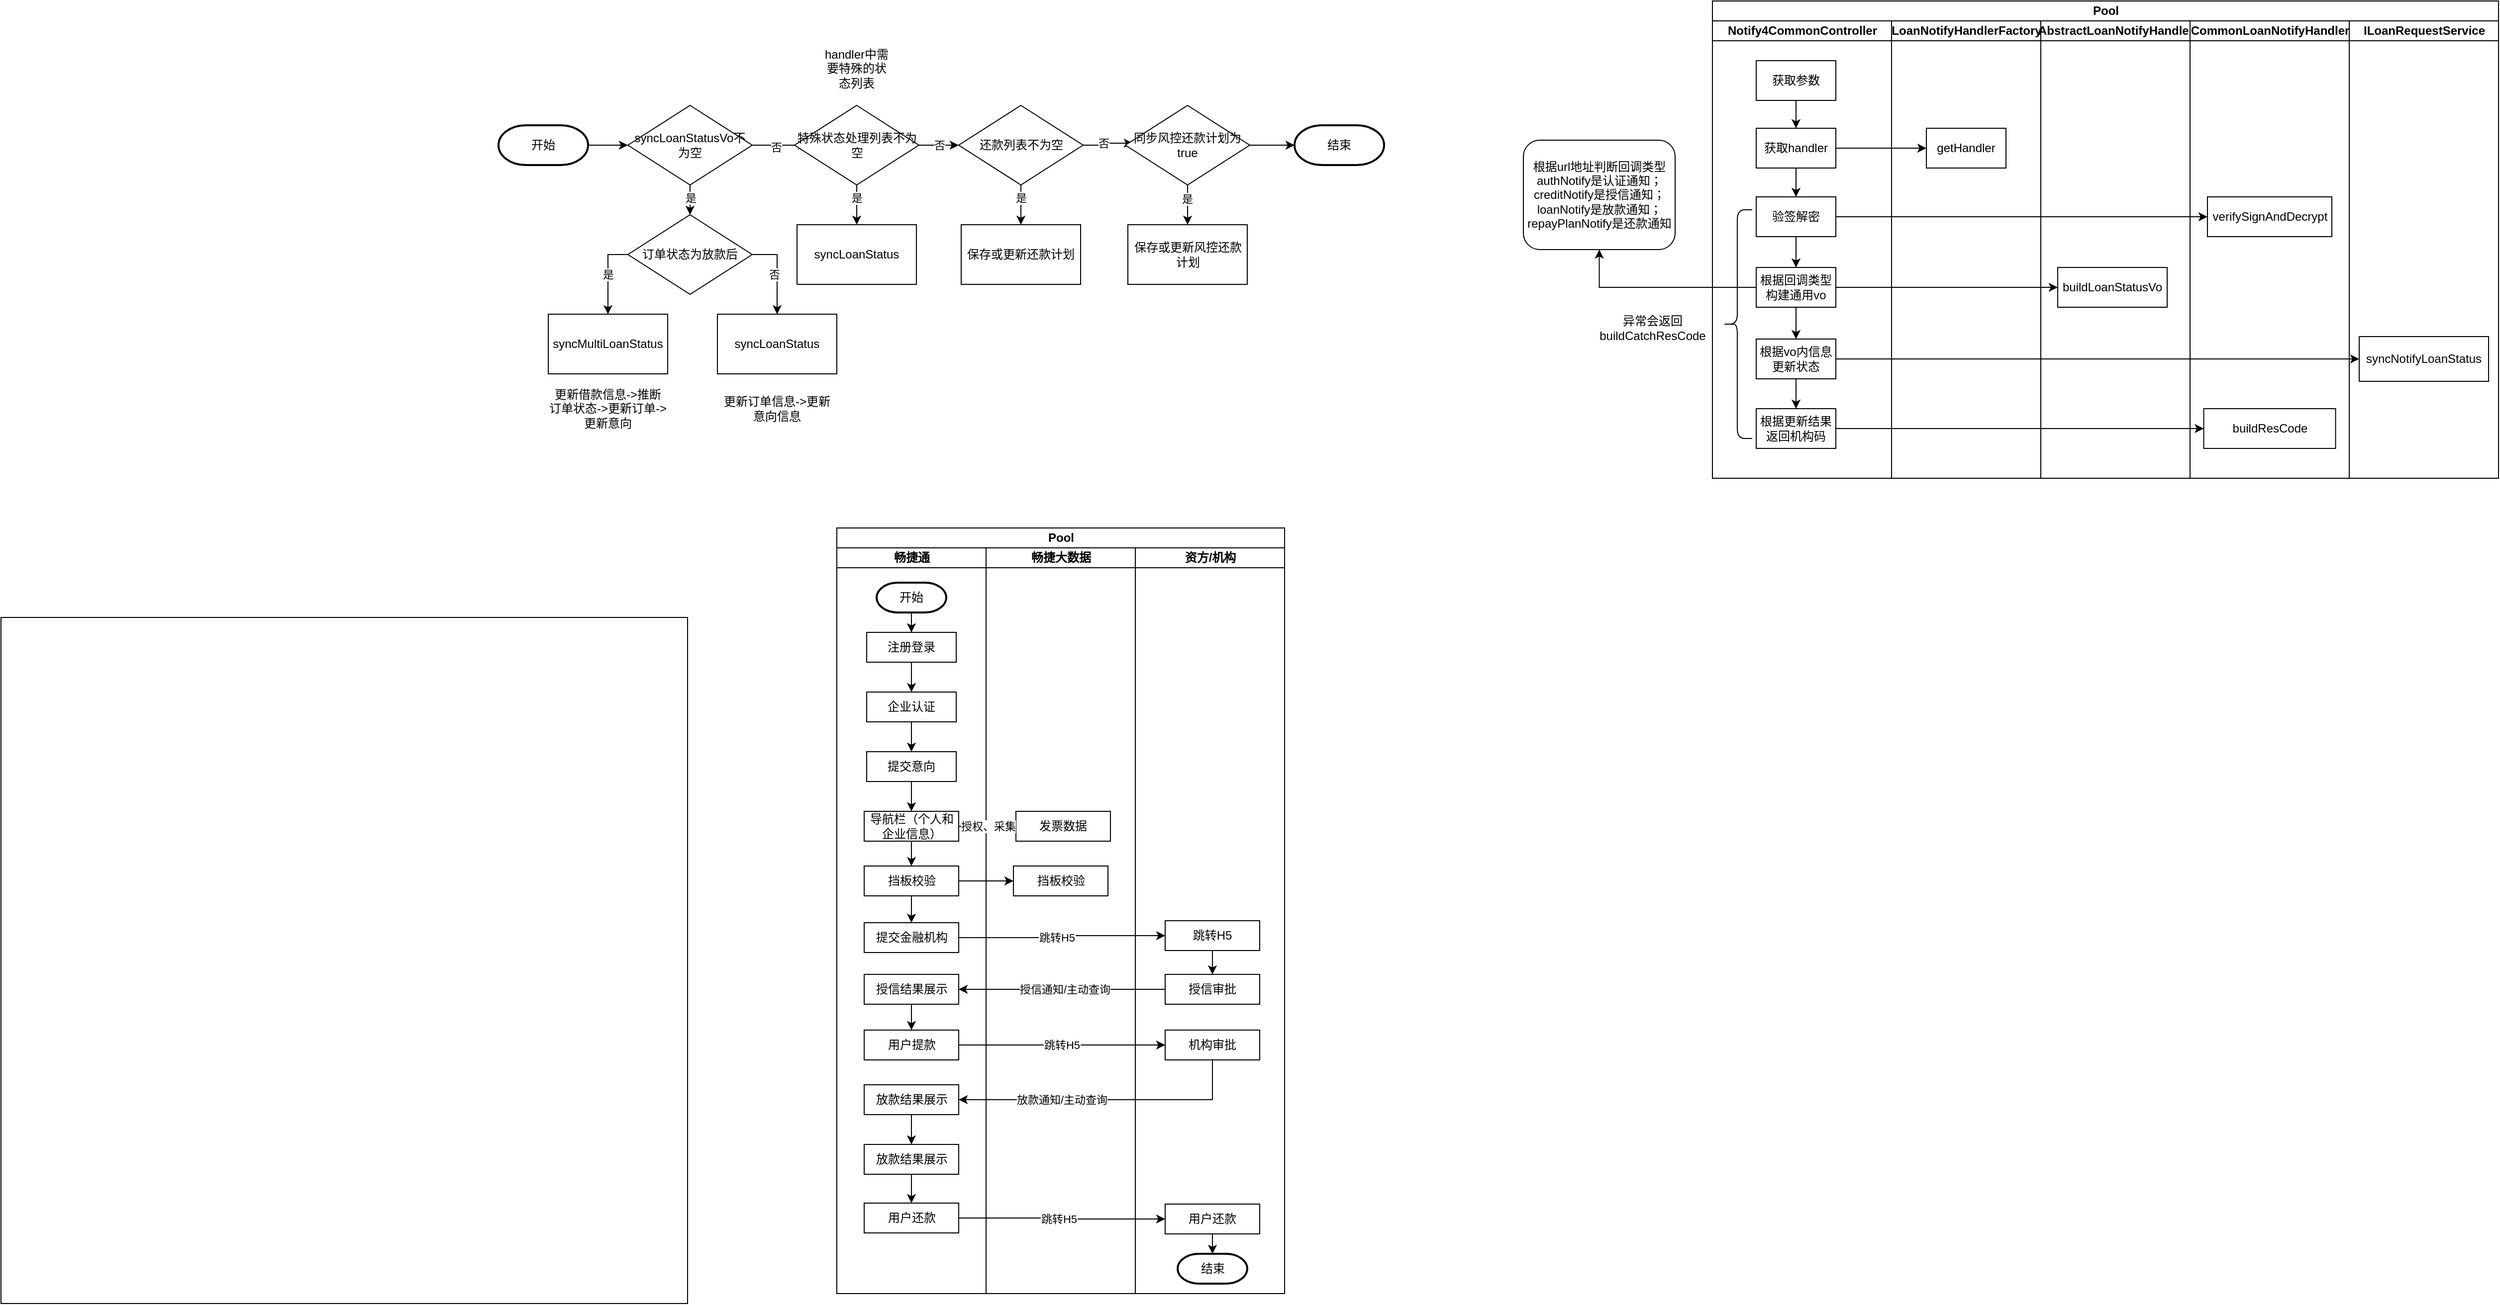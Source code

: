 <mxfile version="21.6.1" type="github">
  <diagram name="第 1 页" id="fXx2ZxRDhEUlP5MeCbJL">
    <mxGraphModel dx="3310" dy="948" grid="1" gridSize="10" guides="1" tooltips="1" connect="1" arrows="1" fold="1" page="1" pageScale="1" pageWidth="827" pageHeight="1169" math="0" shadow="0">
      <root>
        <mxCell id="0" />
        <mxCell id="1" parent="0" />
        <mxCell id="UiT3P8jMVZMeX-XvBNfT-17" value="Pool" style="swimlane;childLayout=stackLayout;resizeParent=1;resizeParentMax=0;startSize=20;html=1;" parent="1" vertex="1">
          <mxGeometry x="370.0" y="60" width="790" height="480" as="geometry" />
        </mxCell>
        <mxCell id="UiT3P8jMVZMeX-XvBNfT-18" value="&lt;div&gt;Notify4CommonController&lt;/div&gt;" style="swimlane;startSize=20;html=1;" parent="UiT3P8jMVZMeX-XvBNfT-17" vertex="1">
          <mxGeometry y="20" width="180" height="460" as="geometry" />
        </mxCell>
        <mxCell id="ggYKrRhbpDgkQSNThcsB-35" style="edgeStyle=orthogonalEdgeStyle;rounded=0;orthogonalLoop=1;jettySize=auto;html=1;exitX=0.5;exitY=1;exitDx=0;exitDy=0;entryX=0.5;entryY=0;entryDx=0;entryDy=0;" parent="UiT3P8jMVZMeX-XvBNfT-18" source="ggYKrRhbpDgkQSNThcsB-4" target="ggYKrRhbpDgkQSNThcsB-5" edge="1">
          <mxGeometry relative="1" as="geometry" />
        </mxCell>
        <mxCell id="ggYKrRhbpDgkQSNThcsB-4" value="获取参数" style="rounded=0;whiteSpace=wrap;html=1;" parent="UiT3P8jMVZMeX-XvBNfT-18" vertex="1">
          <mxGeometry x="44.0" y="40" width="80" height="40" as="geometry" />
        </mxCell>
        <mxCell id="ggYKrRhbpDgkQSNThcsB-36" style="edgeStyle=orthogonalEdgeStyle;rounded=0;orthogonalLoop=1;jettySize=auto;html=1;exitX=0.5;exitY=1;exitDx=0;exitDy=0;" parent="UiT3P8jMVZMeX-XvBNfT-18" source="ggYKrRhbpDgkQSNThcsB-5" target="ggYKrRhbpDgkQSNThcsB-26" edge="1">
          <mxGeometry relative="1" as="geometry" />
        </mxCell>
        <mxCell id="ggYKrRhbpDgkQSNThcsB-5" value="获取handler" style="rounded=0;whiteSpace=wrap;html=1;" parent="UiT3P8jMVZMeX-XvBNfT-18" vertex="1">
          <mxGeometry x="44.0" y="108" width="80" height="40" as="geometry" />
        </mxCell>
        <mxCell id="ggYKrRhbpDgkQSNThcsB-39" style="edgeStyle=orthogonalEdgeStyle;rounded=0;orthogonalLoop=1;jettySize=auto;html=1;exitX=0.5;exitY=1;exitDx=0;exitDy=0;" parent="UiT3P8jMVZMeX-XvBNfT-18" source="ggYKrRhbpDgkQSNThcsB-8" target="ggYKrRhbpDgkQSNThcsB-29" edge="1">
          <mxGeometry relative="1" as="geometry" />
        </mxCell>
        <mxCell id="ggYKrRhbpDgkQSNThcsB-8" value="根据回调类型构建通用vo" style="rounded=0;whiteSpace=wrap;html=1;" parent="UiT3P8jMVZMeX-XvBNfT-18" vertex="1">
          <mxGeometry x="44.0" y="248" width="80" height="40" as="geometry" />
        </mxCell>
        <mxCell id="ggYKrRhbpDgkQSNThcsB-38" style="edgeStyle=orthogonalEdgeStyle;rounded=0;orthogonalLoop=1;jettySize=auto;html=1;exitX=0.5;exitY=1;exitDx=0;exitDy=0;" parent="UiT3P8jMVZMeX-XvBNfT-18" source="ggYKrRhbpDgkQSNThcsB-26" target="ggYKrRhbpDgkQSNThcsB-8" edge="1">
          <mxGeometry relative="1" as="geometry" />
        </mxCell>
        <mxCell id="ggYKrRhbpDgkQSNThcsB-26" value="验签解密" style="rounded=0;whiteSpace=wrap;html=1;" parent="UiT3P8jMVZMeX-XvBNfT-18" vertex="1">
          <mxGeometry x="44.0" y="177" width="80" height="40" as="geometry" />
        </mxCell>
        <mxCell id="ggYKrRhbpDgkQSNThcsB-40" style="edgeStyle=orthogonalEdgeStyle;rounded=0;orthogonalLoop=1;jettySize=auto;html=1;exitX=0.5;exitY=1;exitDx=0;exitDy=0;" parent="UiT3P8jMVZMeX-XvBNfT-18" source="ggYKrRhbpDgkQSNThcsB-29" target="ggYKrRhbpDgkQSNThcsB-32" edge="1">
          <mxGeometry relative="1" as="geometry" />
        </mxCell>
        <mxCell id="ggYKrRhbpDgkQSNThcsB-29" value="根据vo内信息更新状态" style="rounded=0;whiteSpace=wrap;html=1;" parent="UiT3P8jMVZMeX-XvBNfT-18" vertex="1">
          <mxGeometry x="44.0" y="320" width="80" height="40" as="geometry" />
        </mxCell>
        <mxCell id="ggYKrRhbpDgkQSNThcsB-32" value="根据更新结果返回机构码" style="rounded=0;whiteSpace=wrap;html=1;" parent="UiT3P8jMVZMeX-XvBNfT-18" vertex="1">
          <mxGeometry x="44.0" y="390" width="80" height="40" as="geometry" />
        </mxCell>
        <mxCell id="ggYKrRhbpDgkQSNThcsB-42" value="" style="shape=curlyBracket;whiteSpace=wrap;html=1;rounded=1;labelPosition=left;verticalLabelPosition=middle;align=right;verticalAlign=middle;" parent="UiT3P8jMVZMeX-XvBNfT-18" vertex="1">
          <mxGeometry x="10" y="190" width="30" height="230" as="geometry" />
        </mxCell>
        <mxCell id="ggYKrRhbpDgkQSNThcsB-28" style="edgeStyle=orthogonalEdgeStyle;rounded=0;orthogonalLoop=1;jettySize=auto;html=1;exitX=1;exitY=0.5;exitDx=0;exitDy=0;" parent="UiT3P8jMVZMeX-XvBNfT-17" source="ggYKrRhbpDgkQSNThcsB-26" target="ggYKrRhbpDgkQSNThcsB-27" edge="1">
          <mxGeometry relative="1" as="geometry" />
        </mxCell>
        <mxCell id="UiT3P8jMVZMeX-XvBNfT-19" value="LoanNotifyHandlerFactory" style="swimlane;startSize=20;html=1;" parent="UiT3P8jMVZMeX-XvBNfT-17" vertex="1">
          <mxGeometry x="180" y="20" width="150" height="460" as="geometry" />
        </mxCell>
        <mxCell id="ggYKrRhbpDgkQSNThcsB-6" value="getHandler" style="rounded=0;whiteSpace=wrap;html=1;" parent="UiT3P8jMVZMeX-XvBNfT-19" vertex="1">
          <mxGeometry x="35.0" y="108" width="80" height="40" as="geometry" />
        </mxCell>
        <mxCell id="ggYKrRhbpDgkQSNThcsB-10" value="AbstractLoanNotifyHandler" style="swimlane;startSize=20;html=1;" parent="UiT3P8jMVZMeX-XvBNfT-17" vertex="1">
          <mxGeometry x="330" y="20" width="150" height="460" as="geometry" />
        </mxCell>
        <mxCell id="ggYKrRhbpDgkQSNThcsB-11" value="buildLoanStatusVo" style="rounded=0;whiteSpace=wrap;html=1;" parent="ggYKrRhbpDgkQSNThcsB-10" vertex="1">
          <mxGeometry x="17" y="248" width="110" height="40" as="geometry" />
        </mxCell>
        <mxCell id="UiT3P8jMVZMeX-XvBNfT-20" value="CommonLoanNotifyHandler" style="swimlane;startSize=20;html=1;" parent="UiT3P8jMVZMeX-XvBNfT-17" vertex="1">
          <mxGeometry x="480" y="20" width="160" height="460" as="geometry" />
        </mxCell>
        <mxCell id="ggYKrRhbpDgkQSNThcsB-27" value="verifySignAndDecrypt" style="rounded=0;whiteSpace=wrap;html=1;" parent="UiT3P8jMVZMeX-XvBNfT-20" vertex="1">
          <mxGeometry x="17.5" y="177" width="125" height="40" as="geometry" />
        </mxCell>
        <mxCell id="ggYKrRhbpDgkQSNThcsB-33" value="buildResCode" style="rounded=0;whiteSpace=wrap;html=1;" parent="UiT3P8jMVZMeX-XvBNfT-20" vertex="1">
          <mxGeometry x="13.75" y="390" width="132.5" height="40" as="geometry" />
        </mxCell>
        <mxCell id="ggYKrRhbpDgkQSNThcsB-31" style="edgeStyle=orthogonalEdgeStyle;rounded=0;orthogonalLoop=1;jettySize=auto;html=1;exitX=1;exitY=0.5;exitDx=0;exitDy=0;" parent="UiT3P8jMVZMeX-XvBNfT-17" source="ggYKrRhbpDgkQSNThcsB-29" target="ggYKrRhbpDgkQSNThcsB-30" edge="1">
          <mxGeometry relative="1" as="geometry" />
        </mxCell>
        <mxCell id="ggYKrRhbpDgkQSNThcsB-34" style="edgeStyle=orthogonalEdgeStyle;rounded=0;orthogonalLoop=1;jettySize=auto;html=1;exitX=1;exitY=0.5;exitDx=0;exitDy=0;" parent="UiT3P8jMVZMeX-XvBNfT-17" source="ggYKrRhbpDgkQSNThcsB-32" target="ggYKrRhbpDgkQSNThcsB-33" edge="1">
          <mxGeometry relative="1" as="geometry" />
        </mxCell>
        <mxCell id="ggYKrRhbpDgkQSNThcsB-1" value="ILoanRequestService" style="swimlane;startSize=20;html=1;" parent="UiT3P8jMVZMeX-XvBNfT-17" vertex="1">
          <mxGeometry x="640" y="20" width="150" height="460" as="geometry">
            <mxRectangle x="360" y="20" width="40" height="460" as="alternateBounds" />
          </mxGeometry>
        </mxCell>
        <mxCell id="ggYKrRhbpDgkQSNThcsB-30" value="syncNotifyLoanStatus" style="rounded=0;whiteSpace=wrap;html=1;" parent="ggYKrRhbpDgkQSNThcsB-1" vertex="1">
          <mxGeometry x="10" y="317.5" width="130" height="45" as="geometry" />
        </mxCell>
        <mxCell id="ggYKrRhbpDgkQSNThcsB-7" style="edgeStyle=orthogonalEdgeStyle;rounded=0;orthogonalLoop=1;jettySize=auto;html=1;exitX=1;exitY=0.5;exitDx=0;exitDy=0;" parent="UiT3P8jMVZMeX-XvBNfT-17" source="ggYKrRhbpDgkQSNThcsB-5" target="ggYKrRhbpDgkQSNThcsB-6" edge="1">
          <mxGeometry relative="1" as="geometry" />
        </mxCell>
        <mxCell id="ggYKrRhbpDgkQSNThcsB-12" style="edgeStyle=orthogonalEdgeStyle;rounded=0;orthogonalLoop=1;jettySize=auto;html=1;exitX=1;exitY=0.5;exitDx=0;exitDy=0;" parent="UiT3P8jMVZMeX-XvBNfT-17" source="ggYKrRhbpDgkQSNThcsB-8" target="ggYKrRhbpDgkQSNThcsB-11" edge="1">
          <mxGeometry relative="1" as="geometry" />
        </mxCell>
        <mxCell id="UiT3P8jMVZMeX-XvBNfT-3" value="根据url地址判断回调类型authNotify是认证通知；creditNotify是授信通知；loanNotify是放款通知；repayPlanNotify是还款通知" style="rounded=1;whiteSpace=wrap;html=1;" parent="1" vertex="1">
          <mxGeometry x="180" y="200" width="152.5" height="110" as="geometry" />
        </mxCell>
        <mxCell id="ggYKrRhbpDgkQSNThcsB-9" style="edgeStyle=orthogonalEdgeStyle;rounded=0;orthogonalLoop=1;jettySize=auto;html=1;exitX=0;exitY=0.5;exitDx=0;exitDy=0;entryX=0.5;entryY=1;entryDx=0;entryDy=0;" parent="1" source="ggYKrRhbpDgkQSNThcsB-8" target="UiT3P8jMVZMeX-XvBNfT-3" edge="1">
          <mxGeometry relative="1" as="geometry" />
        </mxCell>
        <mxCell id="ggYKrRhbpDgkQSNThcsB-43" value="异常会返回buildCatchResCode" style="text;html=1;strokeColor=none;fillColor=none;align=center;verticalAlign=middle;whiteSpace=wrap;rounded=0;" parent="1" vertex="1">
          <mxGeometry x="250" y="368" width="120" height="42" as="geometry" />
        </mxCell>
        <mxCell id="ggYKrRhbpDgkQSNThcsB-105" style="edgeStyle=orthogonalEdgeStyle;rounded=0;orthogonalLoop=1;jettySize=auto;html=1;exitX=1;exitY=0.5;exitDx=0;exitDy=0;exitPerimeter=0;entryX=0;entryY=0.5;entryDx=0;entryDy=0;" parent="1" source="ggYKrRhbpDgkQSNThcsB-44" target="ggYKrRhbpDgkQSNThcsB-45" edge="1">
          <mxGeometry relative="1" as="geometry" />
        </mxCell>
        <mxCell id="ggYKrRhbpDgkQSNThcsB-44" value="开始" style="strokeWidth=2;html=1;shape=mxgraph.flowchart.terminator;whiteSpace=wrap;" parent="1" vertex="1">
          <mxGeometry x="-850" y="185" width="90" height="40" as="geometry" />
        </mxCell>
        <mxCell id="ggYKrRhbpDgkQSNThcsB-102" style="edgeStyle=orthogonalEdgeStyle;rounded=0;orthogonalLoop=1;jettySize=auto;html=1;exitX=0.5;exitY=1;exitDx=0;exitDy=0;" parent="1" source="ggYKrRhbpDgkQSNThcsB-45" target="ggYKrRhbpDgkQSNThcsB-48" edge="1">
          <mxGeometry relative="1" as="geometry" />
        </mxCell>
        <mxCell id="ggYKrRhbpDgkQSNThcsB-109" value="是" style="edgeLabel;html=1;align=center;verticalAlign=middle;resizable=0;points=[];" parent="ggYKrRhbpDgkQSNThcsB-102" vertex="1" connectable="0">
          <mxGeometry x="0.32" relative="1" as="geometry">
            <mxPoint as="offset" />
          </mxGeometry>
        </mxCell>
        <mxCell id="ggYKrRhbpDgkQSNThcsB-103" style="edgeStyle=orthogonalEdgeStyle;rounded=0;orthogonalLoop=1;jettySize=auto;html=1;exitX=1;exitY=0.5;exitDx=0;exitDy=0;entryX=0.1;entryY=0.5;entryDx=0;entryDy=0;entryPerimeter=0;" parent="1" source="ggYKrRhbpDgkQSNThcsB-45" target="ggYKrRhbpDgkQSNThcsB-59" edge="1">
          <mxGeometry relative="1" as="geometry" />
        </mxCell>
        <mxCell id="ggYKrRhbpDgkQSNThcsB-104" value="否" style="edgeLabel;html=1;align=center;verticalAlign=middle;resizable=0;points=[];" parent="ggYKrRhbpDgkQSNThcsB-103" vertex="1" connectable="0">
          <mxGeometry x="-0.154" y="-2" relative="1" as="geometry">
            <mxPoint as="offset" />
          </mxGeometry>
        </mxCell>
        <mxCell id="ggYKrRhbpDgkQSNThcsB-45" value="syncLoanStatusVo不为空" style="rhombus;whiteSpace=wrap;html=1;" parent="1" vertex="1">
          <mxGeometry x="-720" y="165" width="125" height="80" as="geometry" />
        </mxCell>
        <mxCell id="ggYKrRhbpDgkQSNThcsB-54" value="是" style="edgeStyle=orthogonalEdgeStyle;rounded=0;orthogonalLoop=1;jettySize=auto;html=1;exitX=0;exitY=0.5;exitDx=0;exitDy=0;" parent="1" source="ggYKrRhbpDgkQSNThcsB-48" target="ggYKrRhbpDgkQSNThcsB-51" edge="1">
          <mxGeometry relative="1" as="geometry" />
        </mxCell>
        <mxCell id="ggYKrRhbpDgkQSNThcsB-111" style="edgeStyle=orthogonalEdgeStyle;rounded=0;orthogonalLoop=1;jettySize=auto;html=1;exitX=1;exitY=0.5;exitDx=0;exitDy=0;entryX=0.5;entryY=0;entryDx=0;entryDy=0;" parent="1" source="ggYKrRhbpDgkQSNThcsB-48" target="ggYKrRhbpDgkQSNThcsB-52" edge="1">
          <mxGeometry relative="1" as="geometry" />
        </mxCell>
        <mxCell id="ggYKrRhbpDgkQSNThcsB-112" value="否" style="edgeLabel;html=1;align=center;verticalAlign=middle;resizable=0;points=[];" parent="ggYKrRhbpDgkQSNThcsB-111" vertex="1" connectable="0">
          <mxGeometry x="0.059" y="-3" relative="1" as="geometry">
            <mxPoint as="offset" />
          </mxGeometry>
        </mxCell>
        <mxCell id="ggYKrRhbpDgkQSNThcsB-48" value="订单状态为放款后" style="rhombus;whiteSpace=wrap;html=1;" parent="1" vertex="1">
          <mxGeometry x="-720" y="275" width="125" height="80" as="geometry" />
        </mxCell>
        <mxCell id="ggYKrRhbpDgkQSNThcsB-51" value="syncMultiLoanStatus" style="rounded=0;whiteSpace=wrap;html=1;" parent="1" vertex="1">
          <mxGeometry x="-800" y="375" width="120" height="60" as="geometry" />
        </mxCell>
        <mxCell id="ggYKrRhbpDgkQSNThcsB-52" value="syncLoanStatus" style="rounded=0;whiteSpace=wrap;html=1;" parent="1" vertex="1">
          <mxGeometry x="-630" y="375" width="120" height="60" as="geometry" />
        </mxCell>
        <mxCell id="ggYKrRhbpDgkQSNThcsB-68" style="edgeStyle=orthogonalEdgeStyle;rounded=0;orthogonalLoop=1;jettySize=auto;html=1;exitX=0.5;exitY=1;exitDx=0;exitDy=0;" parent="1" source="ggYKrRhbpDgkQSNThcsB-59" target="ggYKrRhbpDgkQSNThcsB-64" edge="1">
          <mxGeometry relative="1" as="geometry" />
        </mxCell>
        <mxCell id="ggYKrRhbpDgkQSNThcsB-69" value="是" style="edgeLabel;html=1;align=center;verticalAlign=middle;resizable=0;points=[];" parent="ggYKrRhbpDgkQSNThcsB-68" vertex="1" connectable="0">
          <mxGeometry x="-0.45" y="2" relative="1" as="geometry">
            <mxPoint x="-2" y="2" as="offset" />
          </mxGeometry>
        </mxCell>
        <mxCell id="ggYKrRhbpDgkQSNThcsB-94" value="否" style="edgeStyle=orthogonalEdgeStyle;rounded=0;orthogonalLoop=1;jettySize=auto;html=1;exitX=1;exitY=0.5;exitDx=0;exitDy=0;" parent="1" source="ggYKrRhbpDgkQSNThcsB-59" target="ggYKrRhbpDgkQSNThcsB-72" edge="1">
          <mxGeometry relative="1" as="geometry" />
        </mxCell>
        <mxCell id="ggYKrRhbpDgkQSNThcsB-59" value="特殊状态处理列表不为空" style="rhombus;whiteSpace=wrap;html=1;" parent="1" vertex="1">
          <mxGeometry x="-552.5" y="165" width="125" height="80" as="geometry" />
        </mxCell>
        <mxCell id="ggYKrRhbpDgkQSNThcsB-63" value="handler中需要特殊的状态列表" style="text;html=1;strokeColor=none;fillColor=none;align=center;verticalAlign=middle;whiteSpace=wrap;rounded=0;" parent="1" vertex="1">
          <mxGeometry x="-525" y="105" width="70" height="45" as="geometry" />
        </mxCell>
        <mxCell id="ggYKrRhbpDgkQSNThcsB-64" value="syncLoanStatus" style="rounded=0;whiteSpace=wrap;html=1;" parent="1" vertex="1">
          <mxGeometry x="-550" y="285" width="120" height="60" as="geometry" />
        </mxCell>
        <mxCell id="ggYKrRhbpDgkQSNThcsB-75" style="edgeStyle=orthogonalEdgeStyle;rounded=0;orthogonalLoop=1;jettySize=auto;html=1;exitX=0.5;exitY=1;exitDx=0;exitDy=0;" parent="1" source="ggYKrRhbpDgkQSNThcsB-72" target="ggYKrRhbpDgkQSNThcsB-74" edge="1">
          <mxGeometry relative="1" as="geometry" />
        </mxCell>
        <mxCell id="ggYKrRhbpDgkQSNThcsB-89" value="是" style="edgeLabel;html=1;align=center;verticalAlign=middle;resizable=0;points=[];" parent="ggYKrRhbpDgkQSNThcsB-75" vertex="1" connectable="0">
          <mxGeometry x="-0.35" y="-4" relative="1" as="geometry">
            <mxPoint x="4" as="offset" />
          </mxGeometry>
        </mxCell>
        <mxCell id="ggYKrRhbpDgkQSNThcsB-95" style="edgeStyle=orthogonalEdgeStyle;rounded=0;orthogonalLoop=1;jettySize=auto;html=1;exitX=1;exitY=0.5;exitDx=0;exitDy=0;entryX=0.06;entryY=0.475;entryDx=0;entryDy=0;entryPerimeter=0;" parent="1" source="ggYKrRhbpDgkQSNThcsB-72" target="ggYKrRhbpDgkQSNThcsB-76" edge="1">
          <mxGeometry relative="1" as="geometry" />
        </mxCell>
        <mxCell id="ggYKrRhbpDgkQSNThcsB-96" value="否" style="edgeLabel;html=1;align=center;verticalAlign=middle;resizable=0;points=[];" parent="ggYKrRhbpDgkQSNThcsB-95" vertex="1" connectable="0">
          <mxGeometry x="-0.212" y="2" relative="1" as="geometry">
            <mxPoint as="offset" />
          </mxGeometry>
        </mxCell>
        <mxCell id="ggYKrRhbpDgkQSNThcsB-72" value="还款列表不为空" style="rhombus;whiteSpace=wrap;html=1;" parent="1" vertex="1">
          <mxGeometry x="-387.5" y="165" width="125" height="80" as="geometry" />
        </mxCell>
        <mxCell id="ggYKrRhbpDgkQSNThcsB-74" value="保存或更新还款计划" style="rounded=0;whiteSpace=wrap;html=1;" parent="1" vertex="1">
          <mxGeometry x="-385" y="285" width="120" height="60" as="geometry" />
        </mxCell>
        <mxCell id="ggYKrRhbpDgkQSNThcsB-106" style="edgeStyle=orthogonalEdgeStyle;rounded=0;orthogonalLoop=1;jettySize=auto;html=1;exitX=1;exitY=0.5;exitDx=0;exitDy=0;" parent="1" source="ggYKrRhbpDgkQSNThcsB-76" target="ggYKrRhbpDgkQSNThcsB-81" edge="1">
          <mxGeometry relative="1" as="geometry" />
        </mxCell>
        <mxCell id="ggYKrRhbpDgkQSNThcsB-107" style="edgeStyle=orthogonalEdgeStyle;rounded=0;orthogonalLoop=1;jettySize=auto;html=1;exitX=0.5;exitY=1;exitDx=0;exitDy=0;" parent="1" source="ggYKrRhbpDgkQSNThcsB-76" target="ggYKrRhbpDgkQSNThcsB-79" edge="1">
          <mxGeometry relative="1" as="geometry" />
        </mxCell>
        <mxCell id="ggYKrRhbpDgkQSNThcsB-108" value="是" style="edgeLabel;html=1;align=center;verticalAlign=middle;resizable=0;points=[];" parent="ggYKrRhbpDgkQSNThcsB-107" vertex="1" connectable="0">
          <mxGeometry x="-0.3" y="-1" relative="1" as="geometry">
            <mxPoint as="offset" />
          </mxGeometry>
        </mxCell>
        <mxCell id="ggYKrRhbpDgkQSNThcsB-76" value="同步风控还款计划为true" style="rhombus;whiteSpace=wrap;html=1;" parent="1" vertex="1">
          <mxGeometry x="-220" y="165" width="125" height="80" as="geometry" />
        </mxCell>
        <mxCell id="ggYKrRhbpDgkQSNThcsB-79" value="保存或更新风控还款计划" style="rounded=0;whiteSpace=wrap;html=1;" parent="1" vertex="1">
          <mxGeometry x="-217.5" y="285" width="120" height="60" as="geometry" />
        </mxCell>
        <mxCell id="ggYKrRhbpDgkQSNThcsB-81" value="结束" style="strokeWidth=2;html=1;shape=mxgraph.flowchart.terminator;whiteSpace=wrap;" parent="1" vertex="1">
          <mxGeometry x="-50" y="185" width="90" height="40" as="geometry" />
        </mxCell>
        <mxCell id="ggYKrRhbpDgkQSNThcsB-113" value="更新借款信息-&amp;gt;推断订单状态-&amp;gt;更新订单-&amp;gt;更新意向" style="text;html=1;strokeColor=none;fillColor=none;align=center;verticalAlign=middle;whiteSpace=wrap;rounded=0;" parent="1" vertex="1">
          <mxGeometry x="-800" y="445" width="120" height="50" as="geometry" />
        </mxCell>
        <mxCell id="ggYKrRhbpDgkQSNThcsB-114" value="更新订单信息-&amp;gt;更新意向信息" style="text;html=1;strokeColor=none;fillColor=none;align=center;verticalAlign=middle;whiteSpace=wrap;rounded=0;" parent="1" vertex="1">
          <mxGeometry x="-630" y="445" width="120" height="50" as="geometry" />
        </mxCell>
        <mxCell id="rpreuqTIAArHTKiUGHyK-1" value="Pool" style="swimlane;childLayout=stackLayout;resizeParent=1;resizeParentMax=0;startSize=20;html=1;" vertex="1" parent="1">
          <mxGeometry x="-510.0" y="590" width="450" height="770" as="geometry" />
        </mxCell>
        <mxCell id="rpreuqTIAArHTKiUGHyK-2" value="畅捷通" style="swimlane;startSize=20;html=1;" vertex="1" parent="rpreuqTIAArHTKiUGHyK-1">
          <mxGeometry y="20" width="150" height="750" as="geometry" />
        </mxCell>
        <mxCell id="rpreuqTIAArHTKiUGHyK-9" style="edgeStyle=orthogonalEdgeStyle;rounded=0;orthogonalLoop=1;jettySize=auto;html=1;exitX=0.5;exitY=1;exitDx=0;exitDy=0;exitPerimeter=0;" edge="1" parent="rpreuqTIAArHTKiUGHyK-2" source="rpreuqTIAArHTKiUGHyK-6" target="rpreuqTIAArHTKiUGHyK-8">
          <mxGeometry relative="1" as="geometry" />
        </mxCell>
        <mxCell id="rpreuqTIAArHTKiUGHyK-6" value="开始" style="strokeWidth=2;html=1;shape=mxgraph.flowchart.terminator;whiteSpace=wrap;" vertex="1" parent="rpreuqTIAArHTKiUGHyK-2">
          <mxGeometry x="40" y="35" width="70" height="30" as="geometry" />
        </mxCell>
        <mxCell id="rpreuqTIAArHTKiUGHyK-11" style="edgeStyle=orthogonalEdgeStyle;rounded=0;orthogonalLoop=1;jettySize=auto;html=1;exitX=0.5;exitY=1;exitDx=0;exitDy=0;" edge="1" parent="rpreuqTIAArHTKiUGHyK-2" source="rpreuqTIAArHTKiUGHyK-8" target="rpreuqTIAArHTKiUGHyK-10">
          <mxGeometry relative="1" as="geometry" />
        </mxCell>
        <mxCell id="rpreuqTIAArHTKiUGHyK-8" value="注册登录" style="rounded=0;whiteSpace=wrap;html=1;" vertex="1" parent="rpreuqTIAArHTKiUGHyK-2">
          <mxGeometry x="30" y="85" width="90" height="30" as="geometry" />
        </mxCell>
        <mxCell id="rpreuqTIAArHTKiUGHyK-13" style="edgeStyle=orthogonalEdgeStyle;rounded=0;orthogonalLoop=1;jettySize=auto;html=1;exitX=0.5;exitY=1;exitDx=0;exitDy=0;" edge="1" parent="rpreuqTIAArHTKiUGHyK-2" source="rpreuqTIAArHTKiUGHyK-10" target="rpreuqTIAArHTKiUGHyK-12">
          <mxGeometry relative="1" as="geometry" />
        </mxCell>
        <mxCell id="rpreuqTIAArHTKiUGHyK-10" value="企业认证" style="rounded=0;whiteSpace=wrap;html=1;" vertex="1" parent="rpreuqTIAArHTKiUGHyK-2">
          <mxGeometry x="30" y="145" width="90" height="30" as="geometry" />
        </mxCell>
        <mxCell id="rpreuqTIAArHTKiUGHyK-15" style="edgeStyle=orthogonalEdgeStyle;rounded=0;orthogonalLoop=1;jettySize=auto;html=1;exitX=0.5;exitY=1;exitDx=0;exitDy=0;" edge="1" parent="rpreuqTIAArHTKiUGHyK-2" source="rpreuqTIAArHTKiUGHyK-12" target="rpreuqTIAArHTKiUGHyK-14">
          <mxGeometry relative="1" as="geometry" />
        </mxCell>
        <mxCell id="rpreuqTIAArHTKiUGHyK-12" value="提交意向" style="rounded=0;whiteSpace=wrap;html=1;" vertex="1" parent="rpreuqTIAArHTKiUGHyK-2">
          <mxGeometry x="30" y="205" width="90" height="30" as="geometry" />
        </mxCell>
        <mxCell id="rpreuqTIAArHTKiUGHyK-50" style="edgeStyle=orthogonalEdgeStyle;rounded=0;orthogonalLoop=1;jettySize=auto;html=1;exitX=0.5;exitY=1;exitDx=0;exitDy=0;entryX=0.5;entryY=0;entryDx=0;entryDy=0;" edge="1" parent="rpreuqTIAArHTKiUGHyK-2" source="rpreuqTIAArHTKiUGHyK-14" target="rpreuqTIAArHTKiUGHyK-20">
          <mxGeometry relative="1" as="geometry" />
        </mxCell>
        <mxCell id="rpreuqTIAArHTKiUGHyK-14" value="导航栏（个人和企业信息）" style="rounded=0;whiteSpace=wrap;html=1;" vertex="1" parent="rpreuqTIAArHTKiUGHyK-2">
          <mxGeometry x="27.5" y="265" width="95" height="30" as="geometry" />
        </mxCell>
        <mxCell id="rpreuqTIAArHTKiUGHyK-16" value="提交金融机构" style="rounded=0;whiteSpace=wrap;html=1;" vertex="1" parent="rpreuqTIAArHTKiUGHyK-2">
          <mxGeometry x="27.5" y="377" width="95" height="30" as="geometry" />
        </mxCell>
        <mxCell id="rpreuqTIAArHTKiUGHyK-32" style="edgeStyle=orthogonalEdgeStyle;rounded=0;orthogonalLoop=1;jettySize=auto;html=1;exitX=0.5;exitY=1;exitDx=0;exitDy=0;entryX=0.5;entryY=0;entryDx=0;entryDy=0;" edge="1" parent="rpreuqTIAArHTKiUGHyK-2" source="rpreuqTIAArHTKiUGHyK-28" target="rpreuqTIAArHTKiUGHyK-31">
          <mxGeometry relative="1" as="geometry" />
        </mxCell>
        <mxCell id="rpreuqTIAArHTKiUGHyK-28" value="授信结果展示" style="rounded=0;whiteSpace=wrap;html=1;" vertex="1" parent="rpreuqTIAArHTKiUGHyK-2">
          <mxGeometry x="27.5" y="429" width="95" height="30" as="geometry" />
        </mxCell>
        <mxCell id="rpreuqTIAArHTKiUGHyK-31" value="用户提款" style="rounded=0;whiteSpace=wrap;html=1;" vertex="1" parent="rpreuqTIAArHTKiUGHyK-2">
          <mxGeometry x="27.5" y="485" width="95" height="30" as="geometry" />
        </mxCell>
        <mxCell id="rpreuqTIAArHTKiUGHyK-43" style="edgeStyle=orthogonalEdgeStyle;rounded=0;orthogonalLoop=1;jettySize=auto;html=1;exitX=0.5;exitY=1;exitDx=0;exitDy=0;entryX=0.5;entryY=0;entryDx=0;entryDy=0;" edge="1" parent="rpreuqTIAArHTKiUGHyK-2" source="rpreuqTIAArHTKiUGHyK-37" target="rpreuqTIAArHTKiUGHyK-41">
          <mxGeometry relative="1" as="geometry" />
        </mxCell>
        <mxCell id="rpreuqTIAArHTKiUGHyK-37" value="放款结果展示" style="rounded=0;whiteSpace=wrap;html=1;" vertex="1" parent="rpreuqTIAArHTKiUGHyK-2">
          <mxGeometry x="27.5" y="540" width="95" height="30" as="geometry" />
        </mxCell>
        <mxCell id="rpreuqTIAArHTKiUGHyK-44" style="edgeStyle=orthogonalEdgeStyle;rounded=0;orthogonalLoop=1;jettySize=auto;html=1;exitX=0.5;exitY=1;exitDx=0;exitDy=0;entryX=0.5;entryY=0;entryDx=0;entryDy=0;" edge="1" parent="rpreuqTIAArHTKiUGHyK-2" source="rpreuqTIAArHTKiUGHyK-41" target="rpreuqTIAArHTKiUGHyK-42">
          <mxGeometry relative="1" as="geometry" />
        </mxCell>
        <mxCell id="rpreuqTIAArHTKiUGHyK-41" value="放款结果展示" style="rounded=0;whiteSpace=wrap;html=1;" vertex="1" parent="rpreuqTIAArHTKiUGHyK-2">
          <mxGeometry x="27.5" y="600" width="95" height="30" as="geometry" />
        </mxCell>
        <mxCell id="rpreuqTIAArHTKiUGHyK-42" value="用户还款" style="rounded=0;whiteSpace=wrap;html=1;" vertex="1" parent="rpreuqTIAArHTKiUGHyK-2">
          <mxGeometry x="27.5" y="659" width="95" height="30" as="geometry" />
        </mxCell>
        <mxCell id="rpreuqTIAArHTKiUGHyK-51" style="edgeStyle=orthogonalEdgeStyle;rounded=0;orthogonalLoop=1;jettySize=auto;html=1;exitX=0.5;exitY=1;exitDx=0;exitDy=0;entryX=0.5;entryY=0;entryDx=0;entryDy=0;" edge="1" parent="rpreuqTIAArHTKiUGHyK-2" source="rpreuqTIAArHTKiUGHyK-20" target="rpreuqTIAArHTKiUGHyK-16">
          <mxGeometry relative="1" as="geometry" />
        </mxCell>
        <mxCell id="rpreuqTIAArHTKiUGHyK-20" value="挡板校验" style="rounded=0;whiteSpace=wrap;html=1;" vertex="1" parent="rpreuqTIAArHTKiUGHyK-2">
          <mxGeometry x="27.5" y="320" width="95" height="30" as="geometry" />
        </mxCell>
        <mxCell id="rpreuqTIAArHTKiUGHyK-3" value="畅捷大数据" style="swimlane;startSize=20;html=1;" vertex="1" parent="rpreuqTIAArHTKiUGHyK-1">
          <mxGeometry x="150" y="20" width="150" height="750" as="geometry" />
        </mxCell>
        <mxCell id="rpreuqTIAArHTKiUGHyK-17" value="发票数据" style="rounded=0;whiteSpace=wrap;html=1;" vertex="1" parent="rpreuqTIAArHTKiUGHyK-3">
          <mxGeometry x="30" y="265" width="95" height="30" as="geometry" />
        </mxCell>
        <mxCell id="rpreuqTIAArHTKiUGHyK-52" value="挡板校验" style="rounded=0;whiteSpace=wrap;html=1;" vertex="1" parent="rpreuqTIAArHTKiUGHyK-3">
          <mxGeometry x="27.5" y="320" width="95" height="30" as="geometry" />
        </mxCell>
        <mxCell id="rpreuqTIAArHTKiUGHyK-4" value="资方/机构" style="swimlane;startSize=20;html=1;" vertex="1" parent="rpreuqTIAArHTKiUGHyK-1">
          <mxGeometry x="300" y="20" width="150" height="750" as="geometry" />
        </mxCell>
        <mxCell id="rpreuqTIAArHTKiUGHyK-27" style="edgeStyle=orthogonalEdgeStyle;rounded=0;orthogonalLoop=1;jettySize=auto;html=1;exitX=0.5;exitY=1;exitDx=0;exitDy=0;" edge="1" parent="rpreuqTIAArHTKiUGHyK-4" source="rpreuqTIAArHTKiUGHyK-24" target="rpreuqTIAArHTKiUGHyK-26">
          <mxGeometry relative="1" as="geometry" />
        </mxCell>
        <mxCell id="rpreuqTIAArHTKiUGHyK-24" value="跳转H5" style="rounded=0;whiteSpace=wrap;html=1;" vertex="1" parent="rpreuqTIAArHTKiUGHyK-4">
          <mxGeometry x="30" y="375" width="95" height="30" as="geometry" />
        </mxCell>
        <mxCell id="rpreuqTIAArHTKiUGHyK-26" value="授信审批" style="rounded=0;whiteSpace=wrap;html=1;" vertex="1" parent="rpreuqTIAArHTKiUGHyK-4">
          <mxGeometry x="30" y="429" width="95" height="30" as="geometry" />
        </mxCell>
        <mxCell id="rpreuqTIAArHTKiUGHyK-34" value="机构审批" style="rounded=0;whiteSpace=wrap;html=1;" vertex="1" parent="rpreuqTIAArHTKiUGHyK-4">
          <mxGeometry x="30" y="485" width="95" height="30" as="geometry" />
        </mxCell>
        <mxCell id="rpreuqTIAArHTKiUGHyK-45" value="用户还款" style="rounded=0;whiteSpace=wrap;html=1;" vertex="1" parent="rpreuqTIAArHTKiUGHyK-4">
          <mxGeometry x="30" y="660" width="95" height="30" as="geometry" />
        </mxCell>
        <mxCell id="rpreuqTIAArHTKiUGHyK-48" value="结束" style="strokeWidth=2;html=1;shape=mxgraph.flowchart.terminator;whiteSpace=wrap;" vertex="1" parent="rpreuqTIAArHTKiUGHyK-4">
          <mxGeometry x="42.5" y="710" width="70" height="30" as="geometry" />
        </mxCell>
        <mxCell id="rpreuqTIAArHTKiUGHyK-49" style="edgeStyle=orthogonalEdgeStyle;rounded=0;orthogonalLoop=1;jettySize=auto;html=1;exitX=0.5;exitY=1;exitDx=0;exitDy=0;" edge="1" parent="rpreuqTIAArHTKiUGHyK-4" source="rpreuqTIAArHTKiUGHyK-45" target="rpreuqTIAArHTKiUGHyK-48">
          <mxGeometry relative="1" as="geometry" />
        </mxCell>
        <mxCell id="rpreuqTIAArHTKiUGHyK-18" style="edgeStyle=orthogonalEdgeStyle;rounded=0;orthogonalLoop=1;jettySize=auto;html=1;exitX=1;exitY=0.5;exitDx=0;exitDy=0;entryX=0;entryY=0.5;entryDx=0;entryDy=0;" edge="1" parent="rpreuqTIAArHTKiUGHyK-1" source="rpreuqTIAArHTKiUGHyK-14" target="rpreuqTIAArHTKiUGHyK-17">
          <mxGeometry relative="1" as="geometry" />
        </mxCell>
        <mxCell id="rpreuqTIAArHTKiUGHyK-19" value="授权、采集" style="edgeLabel;html=1;align=center;verticalAlign=middle;resizable=0;points=[];" vertex="1" connectable="0" parent="rpreuqTIAArHTKiUGHyK-18">
          <mxGeometry x="-0.452" y="1" relative="1" as="geometry">
            <mxPoint x="13" y="1" as="offset" />
          </mxGeometry>
        </mxCell>
        <mxCell id="rpreuqTIAArHTKiUGHyK-25" style="edgeStyle=orthogonalEdgeStyle;rounded=0;orthogonalLoop=1;jettySize=auto;html=1;exitX=1;exitY=0.5;exitDx=0;exitDy=0;" edge="1" parent="rpreuqTIAArHTKiUGHyK-1" source="rpreuqTIAArHTKiUGHyK-16" target="rpreuqTIAArHTKiUGHyK-24">
          <mxGeometry relative="1" as="geometry" />
        </mxCell>
        <mxCell id="rpreuqTIAArHTKiUGHyK-33" value="跳转H5" style="edgeLabel;html=1;align=center;verticalAlign=middle;resizable=0;points=[];" vertex="1" connectable="0" parent="rpreuqTIAArHTKiUGHyK-25">
          <mxGeometry x="-0.159" y="-1" relative="1" as="geometry">
            <mxPoint x="10" y="-1" as="offset" />
          </mxGeometry>
        </mxCell>
        <mxCell id="rpreuqTIAArHTKiUGHyK-29" style="edgeStyle=orthogonalEdgeStyle;rounded=0;orthogonalLoop=1;jettySize=auto;html=1;exitX=0;exitY=0.5;exitDx=0;exitDy=0;entryX=1;entryY=0.5;entryDx=0;entryDy=0;" edge="1" parent="rpreuqTIAArHTKiUGHyK-1" source="rpreuqTIAArHTKiUGHyK-26" target="rpreuqTIAArHTKiUGHyK-28">
          <mxGeometry relative="1" as="geometry" />
        </mxCell>
        <mxCell id="rpreuqTIAArHTKiUGHyK-30" value="授信通知/主动查询" style="edgeLabel;html=1;align=center;verticalAlign=middle;resizable=0;points=[];" vertex="1" connectable="0" parent="rpreuqTIAArHTKiUGHyK-29">
          <mxGeometry x="-0.026" relative="1" as="geometry">
            <mxPoint as="offset" />
          </mxGeometry>
        </mxCell>
        <mxCell id="rpreuqTIAArHTKiUGHyK-35" style="edgeStyle=orthogonalEdgeStyle;rounded=0;orthogonalLoop=1;jettySize=auto;html=1;exitX=1;exitY=0.5;exitDx=0;exitDy=0;" edge="1" parent="rpreuqTIAArHTKiUGHyK-1" source="rpreuqTIAArHTKiUGHyK-31" target="rpreuqTIAArHTKiUGHyK-34">
          <mxGeometry relative="1" as="geometry" />
        </mxCell>
        <mxCell id="rpreuqTIAArHTKiUGHyK-36" value="跳转H5" style="edgeLabel;html=1;align=center;verticalAlign=middle;resizable=0;points=[];" vertex="1" connectable="0" parent="rpreuqTIAArHTKiUGHyK-35">
          <mxGeometry x="-0.132" y="3" relative="1" as="geometry">
            <mxPoint x="13" y="3" as="offset" />
          </mxGeometry>
        </mxCell>
        <mxCell id="rpreuqTIAArHTKiUGHyK-38" style="edgeStyle=orthogonalEdgeStyle;rounded=0;orthogonalLoop=1;jettySize=auto;html=1;exitX=0.5;exitY=1;exitDx=0;exitDy=0;entryX=1;entryY=0.5;entryDx=0;entryDy=0;" edge="1" parent="rpreuqTIAArHTKiUGHyK-1" source="rpreuqTIAArHTKiUGHyK-34" target="rpreuqTIAArHTKiUGHyK-37">
          <mxGeometry relative="1" as="geometry" />
        </mxCell>
        <mxCell id="rpreuqTIAArHTKiUGHyK-39" value="放款通知/主动查询" style="edgeLabel;html=1;align=center;verticalAlign=middle;resizable=0;points=[];" vertex="1" connectable="0" parent="rpreuqTIAArHTKiUGHyK-38">
          <mxGeometry x="0.433" y="-1" relative="1" as="geometry">
            <mxPoint x="20" y="1" as="offset" />
          </mxGeometry>
        </mxCell>
        <mxCell id="rpreuqTIAArHTKiUGHyK-46" style="edgeStyle=orthogonalEdgeStyle;rounded=0;orthogonalLoop=1;jettySize=auto;html=1;exitX=1;exitY=0.5;exitDx=0;exitDy=0;entryX=0;entryY=0.5;entryDx=0;entryDy=0;" edge="1" parent="rpreuqTIAArHTKiUGHyK-1" source="rpreuqTIAArHTKiUGHyK-42" target="rpreuqTIAArHTKiUGHyK-45">
          <mxGeometry relative="1" as="geometry" />
        </mxCell>
        <mxCell id="rpreuqTIAArHTKiUGHyK-47" value="跳转H5" style="edgeLabel;html=1;align=center;verticalAlign=middle;resizable=0;points=[];" vertex="1" connectable="0" parent="rpreuqTIAArHTKiUGHyK-46">
          <mxGeometry x="-0.042" y="-1" relative="1" as="geometry">
            <mxPoint as="offset" />
          </mxGeometry>
        </mxCell>
        <mxCell id="rpreuqTIAArHTKiUGHyK-53" style="edgeStyle=orthogonalEdgeStyle;rounded=0;orthogonalLoop=1;jettySize=auto;html=1;exitX=1;exitY=0.5;exitDx=0;exitDy=0;entryX=0;entryY=0.5;entryDx=0;entryDy=0;" edge="1" parent="rpreuqTIAArHTKiUGHyK-1" source="rpreuqTIAArHTKiUGHyK-20" target="rpreuqTIAArHTKiUGHyK-52">
          <mxGeometry relative="1" as="geometry" />
        </mxCell>
        <mxCell id="rpreuqTIAArHTKiUGHyK-54" value="" style="whiteSpace=wrap;html=1;aspect=fixed;" vertex="1" parent="1">
          <mxGeometry x="-1350" y="680" width="690" height="690" as="geometry" />
        </mxCell>
      </root>
    </mxGraphModel>
  </diagram>
</mxfile>
